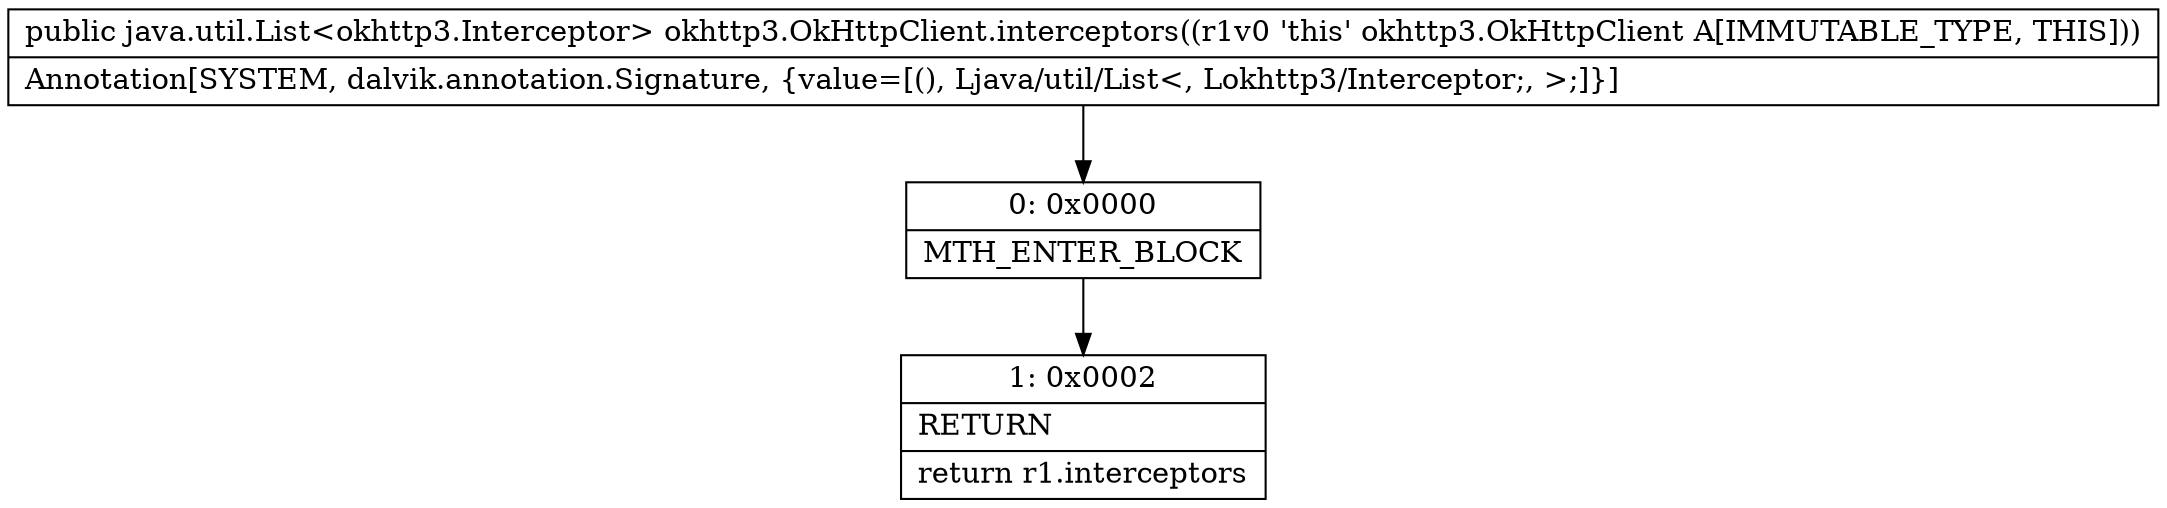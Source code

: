 digraph "CFG forokhttp3.OkHttpClient.interceptors()Ljava\/util\/List;" {
Node_0 [shape=record,label="{0\:\ 0x0000|MTH_ENTER_BLOCK\l}"];
Node_1 [shape=record,label="{1\:\ 0x0002|RETURN\l|return r1.interceptors\l}"];
MethodNode[shape=record,label="{public java.util.List\<okhttp3.Interceptor\> okhttp3.OkHttpClient.interceptors((r1v0 'this' okhttp3.OkHttpClient A[IMMUTABLE_TYPE, THIS]))  | Annotation[SYSTEM, dalvik.annotation.Signature, \{value=[(), Ljava\/util\/List\<, Lokhttp3\/Interceptor;, \>;]\}]\l}"];
MethodNode -> Node_0;
Node_0 -> Node_1;
}

